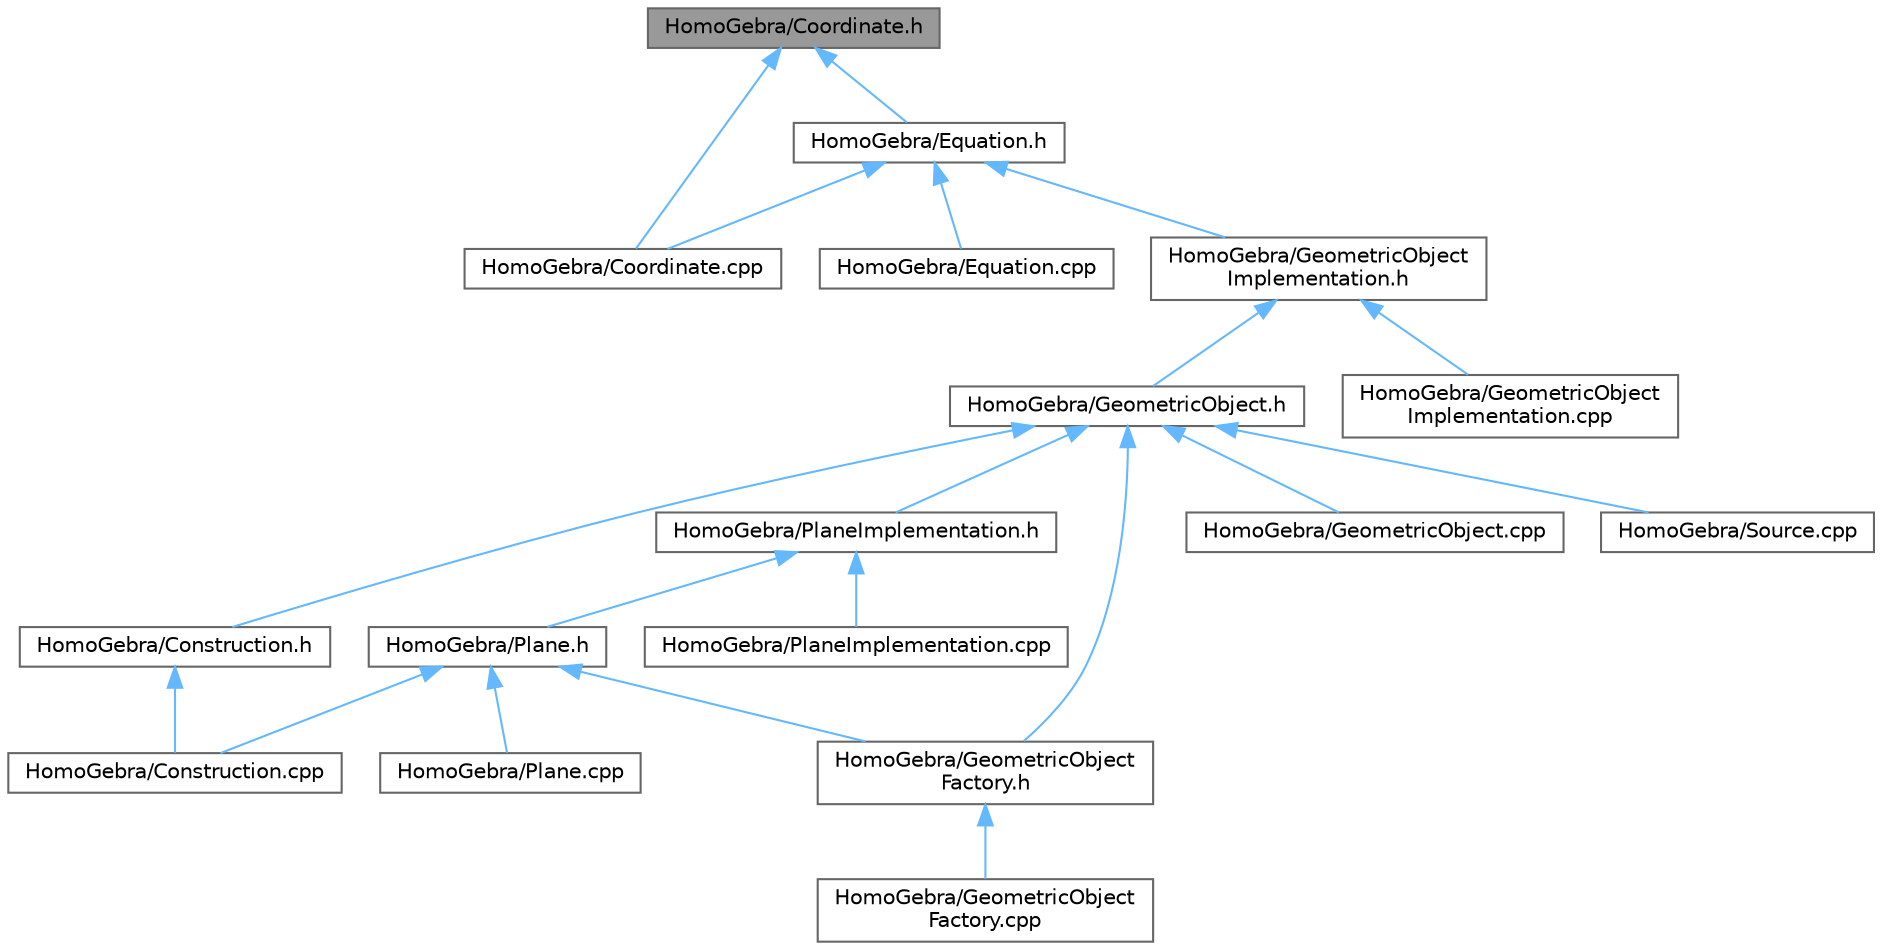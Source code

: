 digraph "HomoGebra/Coordinate.h"
{
 // LATEX_PDF_SIZE
  bgcolor="transparent";
  edge [fontname=Helvetica,fontsize=10,labelfontname=Helvetica,labelfontsize=10];
  node [fontname=Helvetica,fontsize=10,shape=box,height=0.2,width=0.9];
  Node1 [label="HomoGebra/Coordinate.h",height=0.2,width=0.4,color="gray40", fillcolor="grey60", style="filled", fontcolor="black",tooltip=" "];
  Node1 -> Node2 [dir="back",color="steelblue1",style="solid"];
  Node2 [label="HomoGebra/Coordinate.cpp",height=0.2,width=0.4,color="grey40", fillcolor="white", style="filled",URL="$_coordinate_8cpp.html",tooltip=" "];
  Node1 -> Node3 [dir="back",color="steelblue1",style="solid"];
  Node3 [label="HomoGebra/Equation.h",height=0.2,width=0.4,color="grey40", fillcolor="white", style="filled",URL="$_equation_8h.html",tooltip=" "];
  Node3 -> Node2 [dir="back",color="steelblue1",style="solid"];
  Node3 -> Node4 [dir="back",color="steelblue1",style="solid"];
  Node4 [label="HomoGebra/Equation.cpp",height=0.2,width=0.4,color="grey40", fillcolor="white", style="filled",URL="$_equation_8cpp.html",tooltip=" "];
  Node3 -> Node5 [dir="back",color="steelblue1",style="solid"];
  Node5 [label="HomoGebra/GeometricObject\lImplementation.h",height=0.2,width=0.4,color="grey40", fillcolor="white", style="filled",URL="$_geometric_object_implementation_8h.html",tooltip=" "];
  Node5 -> Node6 [dir="back",color="steelblue1",style="solid"];
  Node6 [label="HomoGebra/GeometricObject.h",height=0.2,width=0.4,color="grey40", fillcolor="white", style="filled",URL="$_geometric_object_8h.html",tooltip=" "];
  Node6 -> Node7 [dir="back",color="steelblue1",style="solid"];
  Node7 [label="HomoGebra/Construction.h",height=0.2,width=0.4,color="grey40", fillcolor="white", style="filled",URL="$_construction_8h.html",tooltip=" "];
  Node7 -> Node8 [dir="back",color="steelblue1",style="solid"];
  Node8 [label="HomoGebra/Construction.cpp",height=0.2,width=0.4,color="grey40", fillcolor="white", style="filled",URL="$_construction_8cpp.html",tooltip=" "];
  Node6 -> Node9 [dir="back",color="steelblue1",style="solid"];
  Node9 [label="HomoGebra/GeometricObject.cpp",height=0.2,width=0.4,color="grey40", fillcolor="white", style="filled",URL="$_geometric_object_8cpp.html",tooltip=" "];
  Node6 -> Node10 [dir="back",color="steelblue1",style="solid"];
  Node10 [label="HomoGebra/GeometricObject\lFactory.h",height=0.2,width=0.4,color="grey40", fillcolor="white", style="filled",URL="$_geometric_object_factory_8h.html",tooltip=" "];
  Node10 -> Node11 [dir="back",color="steelblue1",style="solid"];
  Node11 [label="HomoGebra/GeometricObject\lFactory.cpp",height=0.2,width=0.4,color="grey40", fillcolor="white", style="filled",URL="$_geometric_object_factory_8cpp.html",tooltip=" "];
  Node6 -> Node12 [dir="back",color="steelblue1",style="solid"];
  Node12 [label="HomoGebra/PlaneImplementation.h",height=0.2,width=0.4,color="grey40", fillcolor="white", style="filled",URL="$_plane_implementation_8h.html",tooltip=" "];
  Node12 -> Node13 [dir="back",color="steelblue1",style="solid"];
  Node13 [label="HomoGebra/Plane.h",height=0.2,width=0.4,color="grey40", fillcolor="white", style="filled",URL="$_plane_8h.html",tooltip=" "];
  Node13 -> Node8 [dir="back",color="steelblue1",style="solid"];
  Node13 -> Node10 [dir="back",color="steelblue1",style="solid"];
  Node13 -> Node14 [dir="back",color="steelblue1",style="solid"];
  Node14 [label="HomoGebra/Plane.cpp",height=0.2,width=0.4,color="grey40", fillcolor="white", style="filled",URL="$_plane_8cpp.html",tooltip=" "];
  Node12 -> Node15 [dir="back",color="steelblue1",style="solid"];
  Node15 [label="HomoGebra/PlaneImplementation.cpp",height=0.2,width=0.4,color="grey40", fillcolor="white", style="filled",URL="$_plane_implementation_8cpp.html",tooltip=" "];
  Node6 -> Node16 [dir="back",color="steelblue1",style="solid"];
  Node16 [label="HomoGebra/Source.cpp",height=0.2,width=0.4,color="grey40", fillcolor="white", style="filled",URL="$_source_8cpp.html",tooltip=" "];
  Node5 -> Node17 [dir="back",color="steelblue1",style="solid"];
  Node17 [label="HomoGebra/GeometricObject\lImplementation.cpp",height=0.2,width=0.4,color="grey40", fillcolor="white", style="filled",URL="$_geometric_object_implementation_8cpp.html",tooltip=" "];
}
